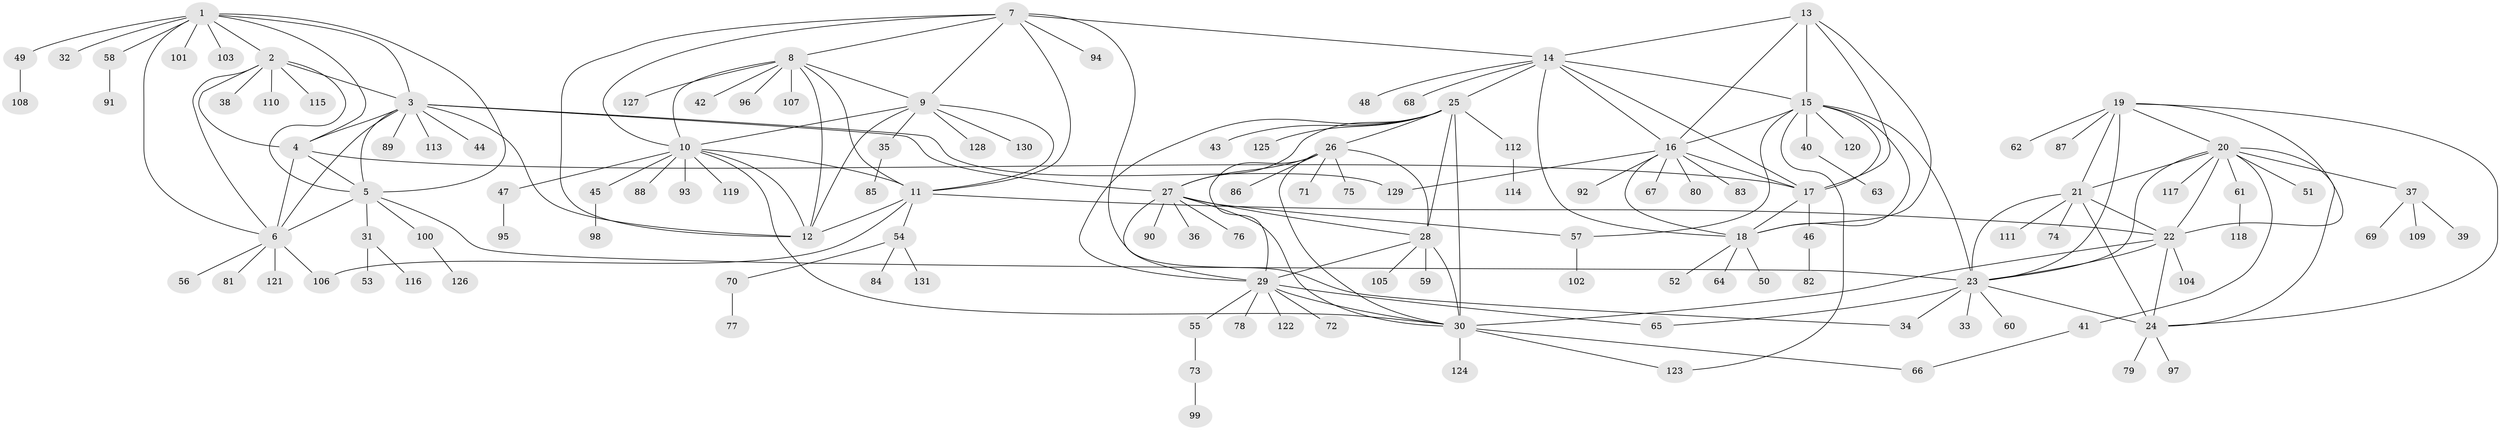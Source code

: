 // coarse degree distribution, {5: 0.10256410256410256, 11: 0.05128205128205128, 4: 0.07692307692307693, 7: 0.10256410256410256, 9: 0.02564102564102564, 8: 0.02564102564102564, 1: 0.5897435897435898, 2: 0.02564102564102564}
// Generated by graph-tools (version 1.1) at 2025/19/03/04/25 18:19:40]
// undirected, 131 vertices, 193 edges
graph export_dot {
graph [start="1"]
  node [color=gray90,style=filled];
  1;
  2;
  3;
  4;
  5;
  6;
  7;
  8;
  9;
  10;
  11;
  12;
  13;
  14;
  15;
  16;
  17;
  18;
  19;
  20;
  21;
  22;
  23;
  24;
  25;
  26;
  27;
  28;
  29;
  30;
  31;
  32;
  33;
  34;
  35;
  36;
  37;
  38;
  39;
  40;
  41;
  42;
  43;
  44;
  45;
  46;
  47;
  48;
  49;
  50;
  51;
  52;
  53;
  54;
  55;
  56;
  57;
  58;
  59;
  60;
  61;
  62;
  63;
  64;
  65;
  66;
  67;
  68;
  69;
  70;
  71;
  72;
  73;
  74;
  75;
  76;
  77;
  78;
  79;
  80;
  81;
  82;
  83;
  84;
  85;
  86;
  87;
  88;
  89;
  90;
  91;
  92;
  93;
  94;
  95;
  96;
  97;
  98;
  99;
  100;
  101;
  102;
  103;
  104;
  105;
  106;
  107;
  108;
  109;
  110;
  111;
  112;
  113;
  114;
  115;
  116;
  117;
  118;
  119;
  120;
  121;
  122;
  123;
  124;
  125;
  126;
  127;
  128;
  129;
  130;
  131;
  1 -- 2;
  1 -- 3;
  1 -- 4;
  1 -- 5;
  1 -- 6;
  1 -- 32;
  1 -- 49;
  1 -- 58;
  1 -- 101;
  1 -- 103;
  2 -- 3;
  2 -- 4;
  2 -- 5;
  2 -- 6;
  2 -- 38;
  2 -- 110;
  2 -- 115;
  3 -- 4;
  3 -- 5;
  3 -- 6;
  3 -- 12;
  3 -- 27;
  3 -- 44;
  3 -- 89;
  3 -- 113;
  3 -- 129;
  4 -- 5;
  4 -- 6;
  4 -- 17;
  5 -- 6;
  5 -- 23;
  5 -- 31;
  5 -- 100;
  6 -- 56;
  6 -- 81;
  6 -- 106;
  6 -- 121;
  7 -- 8;
  7 -- 9;
  7 -- 10;
  7 -- 11;
  7 -- 12;
  7 -- 14;
  7 -- 34;
  7 -- 94;
  8 -- 9;
  8 -- 10;
  8 -- 11;
  8 -- 12;
  8 -- 42;
  8 -- 96;
  8 -- 107;
  8 -- 127;
  9 -- 10;
  9 -- 11;
  9 -- 12;
  9 -- 35;
  9 -- 128;
  9 -- 130;
  10 -- 11;
  10 -- 12;
  10 -- 30;
  10 -- 45;
  10 -- 47;
  10 -- 88;
  10 -- 93;
  10 -- 119;
  11 -- 12;
  11 -- 22;
  11 -- 54;
  11 -- 106;
  13 -- 14;
  13 -- 15;
  13 -- 16;
  13 -- 17;
  13 -- 18;
  14 -- 15;
  14 -- 16;
  14 -- 17;
  14 -- 18;
  14 -- 25;
  14 -- 48;
  14 -- 68;
  15 -- 16;
  15 -- 17;
  15 -- 18;
  15 -- 23;
  15 -- 40;
  15 -- 57;
  15 -- 120;
  15 -- 123;
  16 -- 17;
  16 -- 18;
  16 -- 67;
  16 -- 80;
  16 -- 83;
  16 -- 92;
  16 -- 129;
  17 -- 18;
  17 -- 46;
  18 -- 50;
  18 -- 52;
  18 -- 64;
  19 -- 20;
  19 -- 21;
  19 -- 22;
  19 -- 23;
  19 -- 24;
  19 -- 62;
  19 -- 87;
  20 -- 21;
  20 -- 22;
  20 -- 23;
  20 -- 24;
  20 -- 37;
  20 -- 41;
  20 -- 51;
  20 -- 61;
  20 -- 117;
  21 -- 22;
  21 -- 23;
  21 -- 24;
  21 -- 74;
  21 -- 111;
  22 -- 23;
  22 -- 24;
  22 -- 30;
  22 -- 104;
  23 -- 24;
  23 -- 33;
  23 -- 34;
  23 -- 60;
  23 -- 65;
  24 -- 79;
  24 -- 97;
  25 -- 26;
  25 -- 27;
  25 -- 28;
  25 -- 29;
  25 -- 30;
  25 -- 43;
  25 -- 112;
  25 -- 125;
  26 -- 27;
  26 -- 28;
  26 -- 29;
  26 -- 30;
  26 -- 71;
  26 -- 75;
  26 -- 86;
  27 -- 28;
  27 -- 29;
  27 -- 30;
  27 -- 36;
  27 -- 57;
  27 -- 76;
  27 -- 90;
  28 -- 29;
  28 -- 30;
  28 -- 59;
  28 -- 105;
  29 -- 30;
  29 -- 55;
  29 -- 65;
  29 -- 72;
  29 -- 78;
  29 -- 122;
  30 -- 66;
  30 -- 123;
  30 -- 124;
  31 -- 53;
  31 -- 116;
  35 -- 85;
  37 -- 39;
  37 -- 69;
  37 -- 109;
  40 -- 63;
  41 -- 66;
  45 -- 98;
  46 -- 82;
  47 -- 95;
  49 -- 108;
  54 -- 70;
  54 -- 84;
  54 -- 131;
  55 -- 73;
  57 -- 102;
  58 -- 91;
  61 -- 118;
  70 -- 77;
  73 -- 99;
  100 -- 126;
  112 -- 114;
}
